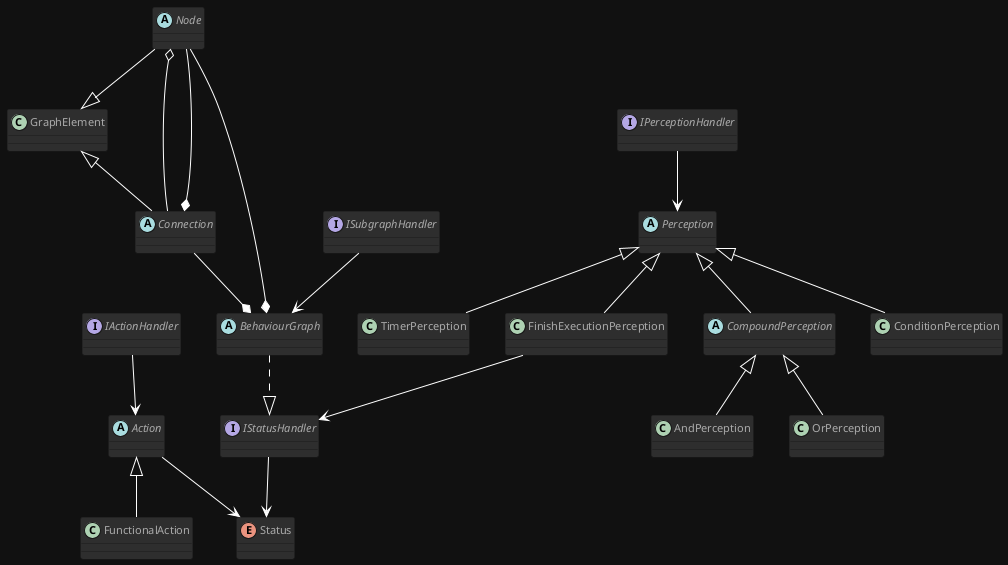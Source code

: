 @startuml Core

!theme reddress-darkblue
skinparam backgroundColor #111111

abstract class Node
abstract class Connection
abstract class BehaviourGraph
Interface IStatusHandler
Interface IPerceptionHandler
Interface IActionHandler
Interface ISubgraphHandler

abstract class Perception
abstract class CompoundPerception
abstract class Action
enum Status

Node --|> GraphElement
GraphElement <|-- Connection
Node o-- Connection
Node --* Connection
BehaviourGraph ..|> IStatusHandler
Node --* BehaviourGraph
Connection --* BehaviourGraph
IStatusHandler --> Status
ISubgraphHandler --> BehaviourGraph
IActionHandler --> Action
Action --> Status
IPerceptionHandler --> Perception
Perception <|-- ConditionPerception
Perception <|-- CompoundPerception
CompoundPerception <|-- AndPerception
CompoundPerception <|-- OrPerception
Perception <|-- TimerPerception
Perception <|-- FinishExecutionPerception
FinishExecutionPerception --> IStatusHandler
Action <|-- FunctionalAction
@enduml



